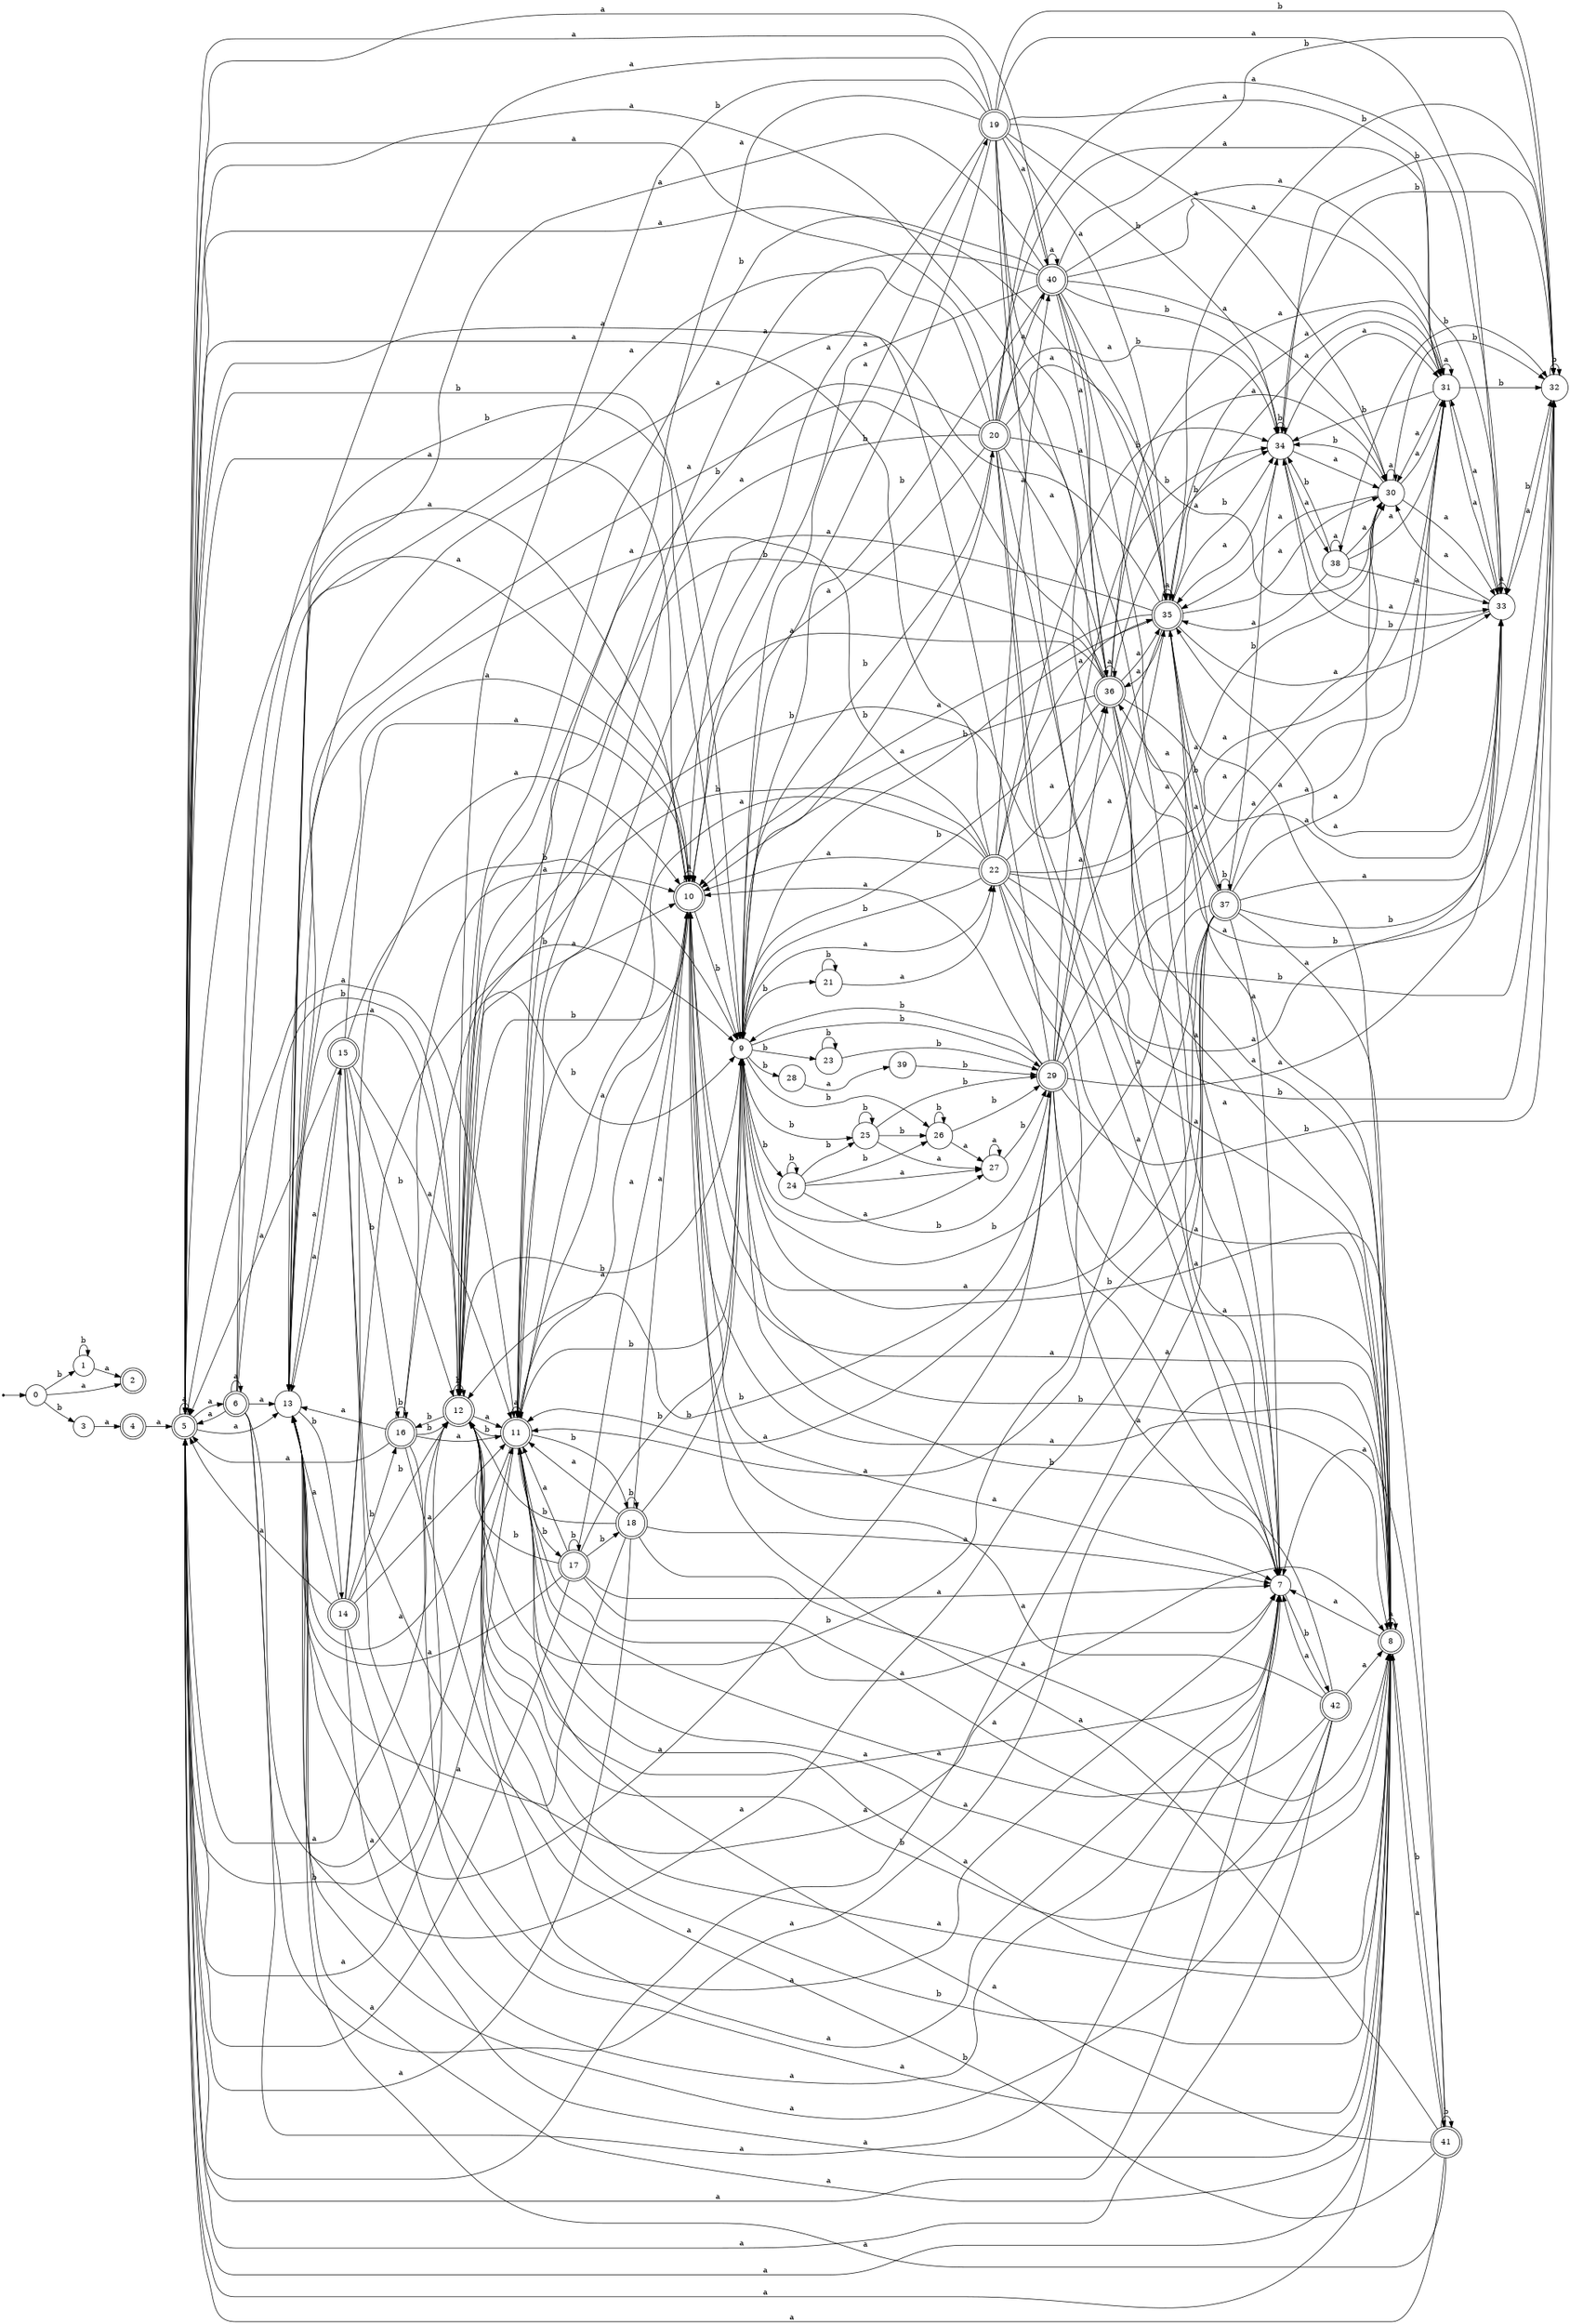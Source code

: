 digraph finite_state_machine {
rankdir=LR;
size="20,20";
node [shape = point]; "dummy0"
node [shape = circle]; "0";
"dummy0" -> "0";
node [shape = circle]; "1";
node [shape = doublecircle]; "2";node [shape = circle]; "3";
node [shape = doublecircle]; "4";node [shape = doublecircle]; "5";node [shape = doublecircle]; "6";node [shape = circle]; "7";
node [shape = doublecircle]; "8";node [shape = circle]; "9";
node [shape = doublecircle]; "10";node [shape = doublecircle]; "11";node [shape = doublecircle]; "12";node [shape = circle]; "13";
node [shape = doublecircle]; "14";node [shape = doublecircle]; "15";node [shape = doublecircle]; "16";node [shape = doublecircle]; "17";node [shape = doublecircle]; "18";node [shape = doublecircle]; "19";node [shape = doublecircle]; "20";node [shape = circle]; "21";
node [shape = doublecircle]; "22";node [shape = circle]; "23";
node [shape = circle]; "24";
node [shape = circle]; "25";
node [shape = circle]; "26";
node [shape = circle]; "27";
node [shape = circle]; "28";
node [shape = doublecircle]; "29";node [shape = circle]; "30";
node [shape = circle]; "31";
node [shape = circle]; "32";
node [shape = circle]; "33";
node [shape = circle]; "34";
node [shape = doublecircle]; "35";node [shape = doublecircle]; "36";node [shape = doublecircle]; "37";node [shape = circle]; "38";
node [shape = circle]; "39";
node [shape = doublecircle]; "40";node [shape = doublecircle]; "41";node [shape = doublecircle]; "42";"0" -> "1" [label = "b"];
 "0" -> "3" [label = "b"];
 "0" -> "2" [label = "a"];
 "3" -> "4" [label = "a"];
 "4" -> "5" [label = "a"];
 "5" -> "5" [label = "a"];
 "5" -> "6" [label = "a"];
 "5" -> "7" [label = "a"];
 "5" -> "8" [label = "a"];
 "5" -> "10" [label = "a"];
 "5" -> "11" [label = "a"];
 "5" -> "13" [label = "a"];
 "5" -> "9" [label = "b"];
 "5" -> "12" [label = "b"];
 "13" -> "14" [label = "b"];
 "13" -> "15" [label = "a"];
 "15" -> "5" [label = "a"];
 "15" -> "7" [label = "a"];
 "15" -> "8" [label = "a"];
 "15" -> "10" [label = "a"];
 "15" -> "11" [label = "a"];
 "15" -> "13" [label = "a"];
 "15" -> "16" [label = "b"];
 "15" -> "9" [label = "b"];
 "15" -> "12" [label = "b"];
 "16" -> "16" [label = "b"];
 "16" -> "9" [label = "b"];
 "16" -> "12" [label = "b"];
 "16" -> "5" [label = "a"];
 "16" -> "7" [label = "a"];
 "16" -> "8" [label = "a"];
 "16" -> "10" [label = "a"];
 "16" -> "11" [label = "a"];
 "16" -> "13" [label = "a"];
 "14" -> "5" [label = "a"];
 "14" -> "7" [label = "a"];
 "14" -> "8" [label = "a"];
 "14" -> "10" [label = "a"];
 "14" -> "11" [label = "a"];
 "14" -> "13" [label = "a"];
 "14" -> "16" [label = "b"];
 "14" -> "9" [label = "b"];
 "14" -> "12" [label = "b"];
 "12" -> "16" [label = "b"];
 "12" -> "9" [label = "b"];
 "12" -> "12" [label = "b"];
 "12" -> "5" [label = "a"];
 "12" -> "7" [label = "a"];
 "12" -> "8" [label = "a"];
 "12" -> "10" [label = "a"];
 "12" -> "11" [label = "a"];
 "12" -> "13" [label = "a"];
 "11" -> "5" [label = "a"];
 "11" -> "7" [label = "a"];
 "11" -> "8" [label = "a"];
 "11" -> "10" [label = "a"];
 "11" -> "11" [label = "a"];
 "11" -> "13" [label = "a"];
 "11" -> "17" [label = "b"];
 "11" -> "18" [label = "b"];
 "11" -> "12" [label = "b"];
 "11" -> "9" [label = "b"];
 "18" -> "9" [label = "b"];
 "18" -> "18" [label = "b"];
 "18" -> "12" [label = "b"];
 "18" -> "5" [label = "a"];
 "18" -> "7" [label = "a"];
 "18" -> "8" [label = "a"];
 "18" -> "10" [label = "a"];
 "18" -> "11" [label = "a"];
 "18" -> "13" [label = "a"];
 "17" -> "17" [label = "b"];
 "17" -> "18" [label = "b"];
 "17" -> "12" [label = "b"];
 "17" -> "9" [label = "b"];
 "17" -> "5" [label = "a"];
 "17" -> "7" [label = "a"];
 "17" -> "8" [label = "a"];
 "17" -> "10" [label = "a"];
 "17" -> "11" [label = "a"];
 "17" -> "13" [label = "a"];
 "10" -> "5" [label = "a"];
 "10" -> "7" [label = "a"];
 "10" -> "8" [label = "a"];
 "10" -> "10" [label = "a"];
 "10" -> "11" [label = "a"];
 "10" -> "13" [label = "a"];
 "10" -> "9" [label = "b"];
 "10" -> "12" [label = "b"];
 "9" -> "27" [label = "a"];
 "9" -> "19" [label = "a"];
 "9" -> "22" [label = "a"];
 "9" -> "20" [label = "b"];
 "9" -> "21" [label = "b"];
 "9" -> "23" [label = "b"];
 "9" -> "24" [label = "b"];
 "9" -> "25" [label = "b"];
 "9" -> "26" [label = "b"];
 "9" -> "28" [label = "b"];
 "9" -> "29" [label = "b"];
 "29" -> "32" [label = "b"];
 "29" -> "9" [label = "b"];
 "29" -> "34" [label = "b"];
 "29" -> "12" [label = "b"];
 "29" -> "33" [label = "a"];
 "29" -> "35" [label = "a"];
 "29" -> "36" [label = "a"];
 "29" -> "5" [label = "a"];
 "29" -> "7" [label = "a"];
 "29" -> "8" [label = "a"];
 "29" -> "10" [label = "a"];
 "29" -> "11" [label = "a"];
 "29" -> "13" [label = "a"];
 "29" -> "30" [label = "a"];
 "29" -> "31" [label = "a"];
 "36" -> "33" [label = "a"];
 "36" -> "35" [label = "a"];
 "36" -> "36" [label = "a"];
 "36" -> "5" [label = "a"];
 "36" -> "7" [label = "a"];
 "36" -> "8" [label = "a"];
 "36" -> "10" [label = "a"];
 "36" -> "11" [label = "a"];
 "36" -> "13" [label = "a"];
 "36" -> "30" [label = "a"];
 "36" -> "31" [label = "a"];
 "36" -> "32" [label = "b"];
 "36" -> "9" [label = "b"];
 "36" -> "34" [label = "b"];
 "36" -> "12" [label = "b"];
 "35" -> "33" [label = "a"];
 "35" -> "35" [label = "a"];
 "35" -> "36" [label = "a"];
 "35" -> "5" [label = "a"];
 "35" -> "7" [label = "a"];
 "35" -> "8" [label = "a"];
 "35" -> "10" [label = "a"];
 "35" -> "11" [label = "a"];
 "35" -> "13" [label = "a"];
 "35" -> "30" [label = "a"];
 "35" -> "31" [label = "a"];
 "35" -> "32" [label = "b"];
 "35" -> "34" [label = "b"];
 "35" -> "37" [label = "b"];
 "35" -> "9" [label = "b"];
 "35" -> "12" [label = "b"];
 "37" -> "32" [label = "b"];
 "37" -> "34" [label = "b"];
 "37" -> "37" [label = "b"];
 "37" -> "9" [label = "b"];
 "37" -> "12" [label = "b"];
 "37" -> "33" [label = "a"];
 "37" -> "35" [label = "a"];
 "37" -> "36" [label = "a"];
 "37" -> "5" [label = "a"];
 "37" -> "7" [label = "a"];
 "37" -> "8" [label = "a"];
 "37" -> "10" [label = "a"];
 "37" -> "11" [label = "a"];
 "37" -> "13" [label = "a"];
 "37" -> "30" [label = "a"];
 "37" -> "31" [label = "a"];
 "34" -> "32" [label = "b"];
 "34" -> "34" [label = "b"];
 "34" -> "33" [label = "a"];
 "34" -> "35" [label = "a"];
 "34" -> "38" [label = "a"];
 "34" -> "30" [label = "a"];
 "34" -> "31" [label = "a"];
 "38" -> "33" [label = "a"];
 "38" -> "35" [label = "a"];
 "38" -> "38" [label = "a"];
 "38" -> "30" [label = "a"];
 "38" -> "31" [label = "a"];
 "38" -> "32" [label = "b"];
 "38" -> "34" [label = "b"];
 "33" -> "33" [label = "a"];
 "33" -> "35" [label = "a"];
 "33" -> "30" [label = "a"];
 "33" -> "31" [label = "a"];
 "33" -> "32" [label = "b"];
 "33" -> "34" [label = "b"];
 "32" -> "32" [label = "b"];
 "32" -> "34" [label = "b"];
 "32" -> "33" [label = "a"];
 "31" -> "33" [label = "a"];
 "31" -> "35" [label = "a"];
 "31" -> "30" [label = "a"];
 "31" -> "31" [label = "a"];
 "31" -> "32" [label = "b"];
 "31" -> "34" [label = "b"];
 "30" -> "33" [label = "a"];
 "30" -> "35" [label = "a"];
 "30" -> "30" [label = "a"];
 "30" -> "31" [label = "a"];
 "30" -> "32" [label = "b"];
 "30" -> "34" [label = "b"];
 "28" -> "39" [label = "a"];
 "39" -> "29" [label = "b"];
 "27" -> "27" [label = "a"];
 "27" -> "29" [label = "b"];
 "26" -> "26" [label = "b"];
 "26" -> "29" [label = "b"];
 "26" -> "27" [label = "a"];
 "25" -> "25" [label = "b"];
 "25" -> "26" [label = "b"];
 "25" -> "29" [label = "b"];
 "25" -> "27" [label = "a"];
 "24" -> "24" [label = "b"];
 "24" -> "25" [label = "b"];
 "24" -> "26" [label = "b"];
 "24" -> "29" [label = "b"];
 "24" -> "27" [label = "a"];
 "23" -> "29" [label = "b"];
 "23" -> "23" [label = "b"];
 "22" -> "33" [label = "a"];
 "22" -> "35" [label = "a"];
 "22" -> "36" [label = "a"];
 "22" -> "5" [label = "a"];
 "22" -> "7" [label = "a"];
 "22" -> "40" [label = "a"];
 "22" -> "8" [label = "a"];
 "22" -> "10" [label = "a"];
 "22" -> "11" [label = "a"];
 "22" -> "13" [label = "a"];
 "22" -> "30" [label = "a"];
 "22" -> "31" [label = "a"];
 "22" -> "32" [label = "b"];
 "22" -> "9" [label = "b"];
 "22" -> "34" [label = "b"];
 "22" -> "12" [label = "b"];
 "40" -> "33" [label = "a"];
 "40" -> "35" [label = "a"];
 "40" -> "36" [label = "a"];
 "40" -> "5" [label = "a"];
 "40" -> "7" [label = "a"];
 "40" -> "40" [label = "a"];
 "40" -> "8" [label = "a"];
 "40" -> "10" [label = "a"];
 "40" -> "11" [label = "a"];
 "40" -> "13" [label = "a"];
 "40" -> "30" [label = "a"];
 "40" -> "31" [label = "a"];
 "40" -> "32" [label = "b"];
 "40" -> "9" [label = "b"];
 "40" -> "34" [label = "b"];
 "40" -> "12" [label = "b"];
 "21" -> "21" [label = "b"];
 "21" -> "22" [label = "a"];
 "20" -> "33" [label = "a"];
 "20" -> "35" [label = "a"];
 "20" -> "36" [label = "a"];
 "20" -> "5" [label = "a"];
 "20" -> "7" [label = "a"];
 "20" -> "40" [label = "a"];
 "20" -> "8" [label = "a"];
 "20" -> "10" [label = "a"];
 "20" -> "11" [label = "a"];
 "20" -> "13" [label = "a"];
 "20" -> "30" [label = "a"];
 "20" -> "31" [label = "a"];
 "20" -> "32" [label = "b"];
 "20" -> "9" [label = "b"];
 "20" -> "34" [label = "b"];
 "20" -> "12" [label = "b"];
 "19" -> "33" [label = "a"];
 "19" -> "35" [label = "a"];
 "19" -> "36" [label = "a"];
 "19" -> "5" [label = "a"];
 "19" -> "7" [label = "a"];
 "19" -> "40" [label = "a"];
 "19" -> "8" [label = "a"];
 "19" -> "10" [label = "a"];
 "19" -> "11" [label = "a"];
 "19" -> "13" [label = "a"];
 "19" -> "30" [label = "a"];
 "19" -> "31" [label = "a"];
 "19" -> "32" [label = "b"];
 "19" -> "9" [label = "b"];
 "19" -> "34" [label = "b"];
 "19" -> "12" [label = "b"];
 "8" -> "5" [label = "a"];
 "8" -> "7" [label = "a"];
 "8" -> "8" [label = "a"];
 "8" -> "10" [label = "a"];
 "8" -> "11" [label = "a"];
 "8" -> "13" [label = "a"];
 "8" -> "41" [label = "b"];
 "8" -> "12" [label = "b"];
 "8" -> "9" [label = "b"];
 "41" -> "41" [label = "b"];
 "41" -> "12" [label = "b"];
 "41" -> "9" [label = "b"];
 "41" -> "5" [label = "a"];
 "41" -> "7" [label = "a"];
 "41" -> "8" [label = "a"];
 "41" -> "10" [label = "a"];
 "41" -> "11" [label = "a"];
 "41" -> "13" [label = "a"];
 "7" -> "42" [label = "b"];
 "42" -> "5" [label = "a"];
 "42" -> "7" [label = "a"];
 "42" -> "8" [label = "a"];
 "42" -> "10" [label = "a"];
 "42" -> "11" [label = "a"];
 "42" -> "13" [label = "a"];
 "42" -> "9" [label = "b"];
 "42" -> "12" [label = "b"];
 "6" -> "5" [label = "a"];
 "6" -> "6" [label = "a"];
 "6" -> "7" [label = "a"];
 "6" -> "8" [label = "a"];
 "6" -> "10" [label = "a"];
 "6" -> "11" [label = "a"];
 "6" -> "13" [label = "a"];
 "6" -> "9" [label = "b"];
 "6" -> "12" [label = "b"];
 "1" -> "1" [label = "b"];
 "1" -> "2" [label = "a"];
 }
